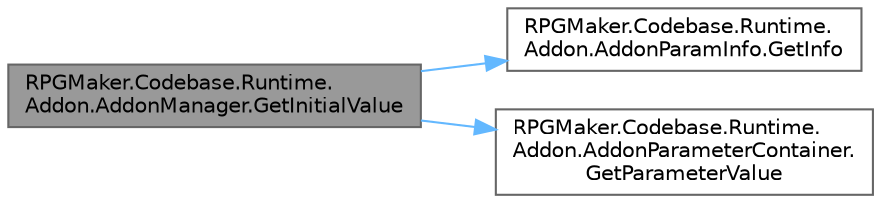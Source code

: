 digraph "RPGMaker.Codebase.Runtime.Addon.AddonManager.GetInitialValue"
{
 // LATEX_PDF_SIZE
  bgcolor="transparent";
  edge [fontname=Helvetica,fontsize=10,labelfontname=Helvetica,labelfontsize=10];
  node [fontname=Helvetica,fontsize=10,shape=box,height=0.2,width=0.4];
  rankdir="LR";
  Node1 [id="Node000001",label="RPGMaker.Codebase.Runtime.\lAddon.AddonManager.GetInitialValue",height=0.2,width=0.4,color="gray40", fillcolor="grey60", style="filled", fontcolor="black",tooltip="😁 初期値取得"];
  Node1 -> Node2 [id="edge1_Node000001_Node000002",color="steelblue1",style="solid",tooltip=" "];
  Node2 [id="Node000002",label="RPGMaker.Codebase.Runtime.\lAddon.AddonParamInfo.GetInfo",height=0.2,width=0.4,color="grey40", fillcolor="white", style="filled",URL="$d1/d84/class_r_p_g_maker_1_1_codebase_1_1_runtime_1_1_addon_1_1_addon_param_info.html#aee3ccf123913eebbc2cc670543fd8d1e",tooltip="😁 情報アドオン辞書から、キーに紐づく値を取得するだけ"];
  Node1 -> Node3 [id="edge2_Node000001_Node000003",color="steelblue1",style="solid",tooltip=" "];
  Node3 [id="Node000003",label="RPGMaker.Codebase.Runtime.\lAddon.AddonParameterContainer.\lGetParameterValue",height=0.2,width=0.4,color="grey40", fillcolor="white", style="filled",URL="$de/d6e/class_r_p_g_maker_1_1_codebase_1_1_runtime_1_1_addon_1_1_addon_parameter_container.html#a06bf21102dcd45c23a84346743e3be79",tooltip="😁 値取得"];
}
